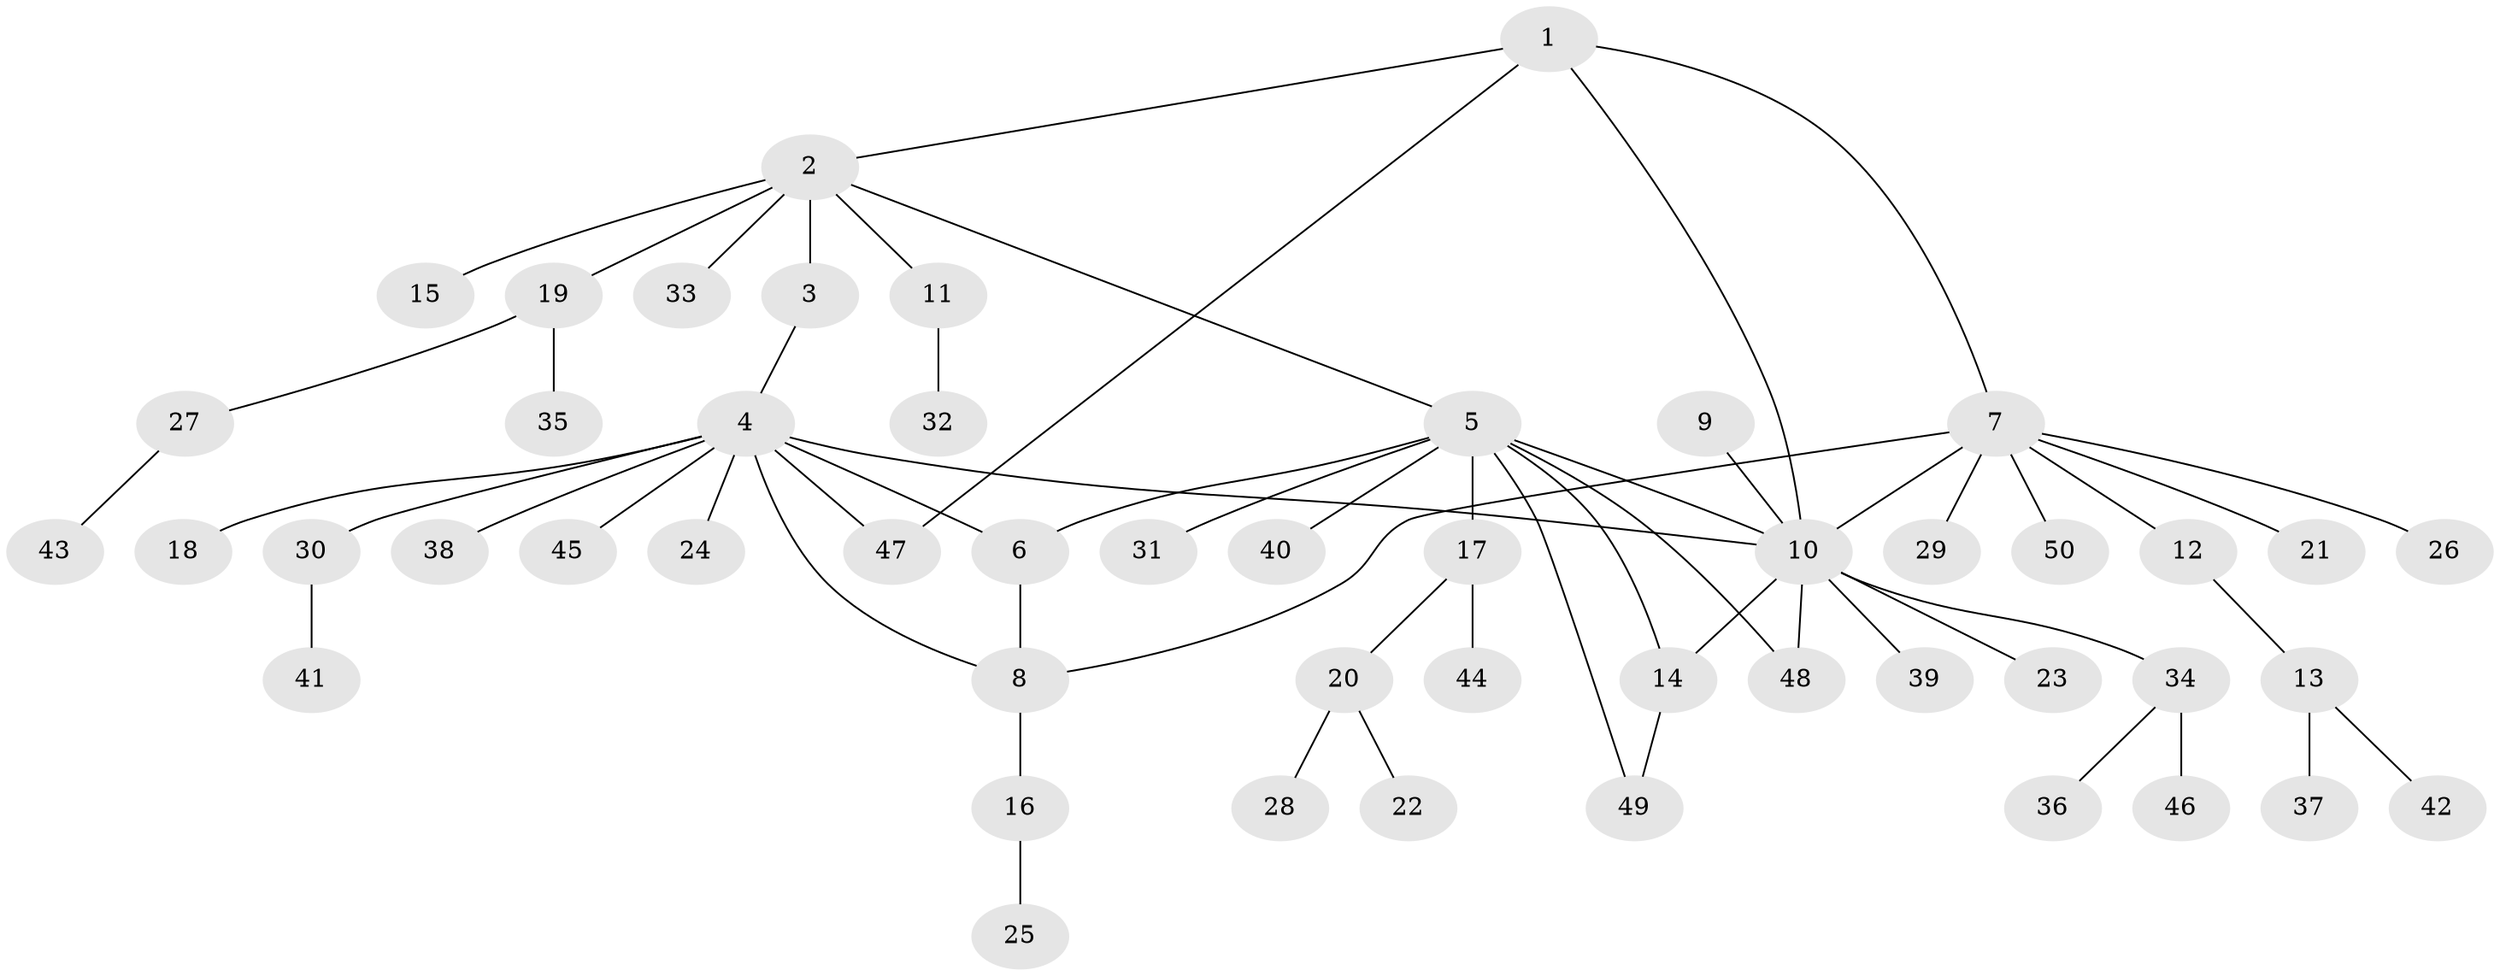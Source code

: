 // Generated by graph-tools (version 1.1) at 2025/37/03/09/25 02:37:27]
// undirected, 50 vertices, 59 edges
graph export_dot {
graph [start="1"]
  node [color=gray90,style=filled];
  1;
  2;
  3;
  4;
  5;
  6;
  7;
  8;
  9;
  10;
  11;
  12;
  13;
  14;
  15;
  16;
  17;
  18;
  19;
  20;
  21;
  22;
  23;
  24;
  25;
  26;
  27;
  28;
  29;
  30;
  31;
  32;
  33;
  34;
  35;
  36;
  37;
  38;
  39;
  40;
  41;
  42;
  43;
  44;
  45;
  46;
  47;
  48;
  49;
  50;
  1 -- 2;
  1 -- 7;
  1 -- 10;
  1 -- 47;
  2 -- 3;
  2 -- 5;
  2 -- 11;
  2 -- 15;
  2 -- 19;
  2 -- 33;
  3 -- 4;
  4 -- 6;
  4 -- 8;
  4 -- 10;
  4 -- 18;
  4 -- 24;
  4 -- 30;
  4 -- 38;
  4 -- 45;
  4 -- 47;
  5 -- 6;
  5 -- 10;
  5 -- 14;
  5 -- 17;
  5 -- 31;
  5 -- 40;
  5 -- 48;
  5 -- 49;
  6 -- 8;
  7 -- 8;
  7 -- 10;
  7 -- 12;
  7 -- 21;
  7 -- 26;
  7 -- 29;
  7 -- 50;
  8 -- 16;
  9 -- 10;
  10 -- 14;
  10 -- 23;
  10 -- 34;
  10 -- 39;
  10 -- 48;
  11 -- 32;
  12 -- 13;
  13 -- 37;
  13 -- 42;
  14 -- 49;
  16 -- 25;
  17 -- 20;
  17 -- 44;
  19 -- 27;
  19 -- 35;
  20 -- 22;
  20 -- 28;
  27 -- 43;
  30 -- 41;
  34 -- 36;
  34 -- 46;
}
